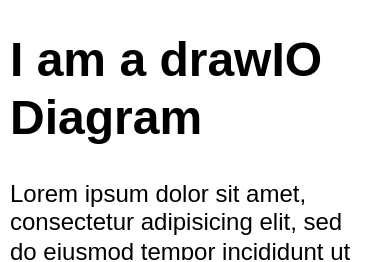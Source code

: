 <mxfile version="23.1.5" type="device" pages="2">
  <diagram name="banner" id="YSmI_IRiB9JPhWhTJ_M6">
    <mxGraphModel dx="1050" dy="639" grid="1" gridSize="10" guides="1" tooltips="1" connect="1" arrows="1" fold="1" page="1" pageScale="1" pageWidth="850" pageHeight="1100" math="0" shadow="0">
      <root>
        <mxCell id="0" />
        <mxCell id="1" parent="0" />
        <mxCell id="1IUq52-lKtW0vFbKEjnJ-1" value="&lt;h1&gt;I am a drawIO Diagram&lt;/h1&gt;&lt;p&gt;Lorem ipsum dolor sit amet, consectetur adipisicing elit, sed do eiusmod tempor incididunt ut labore et dolore magna aliqua.&lt;/p&gt;" style="text;html=1;spacing=5;spacingTop=-20;whiteSpace=wrap;overflow=hidden;rounded=0;" parent="1" vertex="1">
          <mxGeometry x="230" y="230" width="190" height="120" as="geometry" />
        </mxCell>
      </root>
    </mxGraphModel>
  </diagram>
  <diagram id="6UFowTpk1v24f48qAjIY" name="Actor">
    <mxGraphModel dx="1050" dy="639" grid="1" gridSize="10" guides="1" tooltips="1" connect="1" arrows="1" fold="1" page="1" pageScale="1" pageWidth="850" pageHeight="1100" math="0" shadow="0">
      <root>
        <mxCell id="0" />
        <mxCell id="1" parent="0" />
        <mxCell id="SNubH1uuLD6a0vhFL_yV-1" value="Actor" style="shape=umlActor;verticalLabelPosition=bottom;verticalAlign=top;html=1;outlineConnect=0;" vertex="1" parent="1">
          <mxGeometry x="230" y="240" width="30" height="60" as="geometry" />
        </mxCell>
      </root>
    </mxGraphModel>
  </diagram>
</mxfile>
